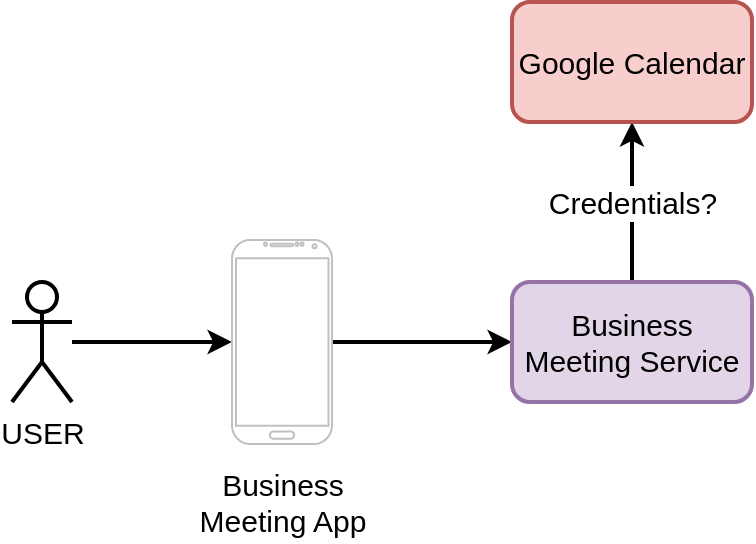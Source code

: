 <mxfile version="15.7.3" type="device"><diagram id="PKwXs87Y-92JllqEHUXd" name="Страница 1"><mxGraphModel dx="1080" dy="673" grid="1" gridSize="10" guides="1" tooltips="1" connect="1" arrows="1" fold="1" page="1" pageScale="1" pageWidth="1169" pageHeight="827" math="0" shadow="0"><root><mxCell id="0"/><mxCell id="1" parent="0"/><mxCell id="oaMWYdr0Ar9fkoWMezBR-3" style="edgeStyle=orthogonalEdgeStyle;rounded=0;orthogonalLoop=1;jettySize=auto;html=1;fontSize=15;strokeWidth=2;" edge="1" parent="1" source="oaMWYdr0Ar9fkoWMezBR-1" target="oaMWYdr0Ar9fkoWMezBR-2"><mxGeometry relative="1" as="geometry"/></mxCell><mxCell id="oaMWYdr0Ar9fkoWMezBR-1" value="&lt;font style=&quot;font-size: 15px&quot;&gt;USER&lt;/font&gt;" style="shape=umlActor;verticalLabelPosition=bottom;verticalAlign=top;html=1;outlineConnect=0;strokeWidth=2;" vertex="1" parent="1"><mxGeometry x="160" y="280" width="30" height="60" as="geometry"/></mxCell><mxCell id="oaMWYdr0Ar9fkoWMezBR-6" style="edgeStyle=orthogonalEdgeStyle;rounded=0;orthogonalLoop=1;jettySize=auto;html=1;entryX=0;entryY=0.5;entryDx=0;entryDy=0;fontSize=15;strokeWidth=2;" edge="1" parent="1" source="oaMWYdr0Ar9fkoWMezBR-2" target="oaMWYdr0Ar9fkoWMezBR-4"><mxGeometry relative="1" as="geometry"/></mxCell><mxCell id="oaMWYdr0Ar9fkoWMezBR-2" value="" style="verticalLabelPosition=bottom;verticalAlign=top;html=1;shadow=0;dashed=0;strokeWidth=1;shape=mxgraph.android.phone2;strokeColor=#c0c0c0;fontSize=15;" vertex="1" parent="1"><mxGeometry x="270" y="259" width="50" height="102" as="geometry"/></mxCell><mxCell id="oaMWYdr0Ar9fkoWMezBR-9" style="edgeStyle=orthogonalEdgeStyle;rounded=0;orthogonalLoop=1;jettySize=auto;html=1;fontSize=15;strokeWidth=2;" edge="1" parent="1" source="oaMWYdr0Ar9fkoWMezBR-4" target="oaMWYdr0Ar9fkoWMezBR-7"><mxGeometry relative="1" as="geometry"/></mxCell><mxCell id="oaMWYdr0Ar9fkoWMezBR-10" value="Credentials?" style="edgeLabel;html=1;align=center;verticalAlign=middle;resizable=0;points=[];fontSize=15;" vertex="1" connectable="0" parent="oaMWYdr0Ar9fkoWMezBR-9"><mxGeometry x="-0.244" y="-2" relative="1" as="geometry"><mxPoint x="-2" y="-10" as="offset"/></mxGeometry></mxCell><mxCell id="oaMWYdr0Ar9fkoWMezBR-4" value="Business Meeting Service" style="rounded=1;whiteSpace=wrap;html=1;fontSize=15;strokeWidth=2;fillColor=#e1d5e7;strokeColor=#9673a6;" vertex="1" parent="1"><mxGeometry x="410" y="280" width="120" height="60" as="geometry"/></mxCell><mxCell id="oaMWYdr0Ar9fkoWMezBR-5" value="Business&lt;br&gt;Meeting App" style="text;html=1;align=center;verticalAlign=middle;resizable=0;points=[];autosize=1;strokeColor=none;fillColor=none;fontSize=15;" vertex="1" parent="1"><mxGeometry x="245" y="370" width="100" height="40" as="geometry"/></mxCell><mxCell id="oaMWYdr0Ar9fkoWMezBR-7" value="Google Calendar" style="rounded=1;whiteSpace=wrap;html=1;fontSize=15;strokeWidth=2;fillColor=#f8cecc;strokeColor=#b85450;" vertex="1" parent="1"><mxGeometry x="410" y="140" width="120" height="60" as="geometry"/></mxCell></root></mxGraphModel></diagram></mxfile>